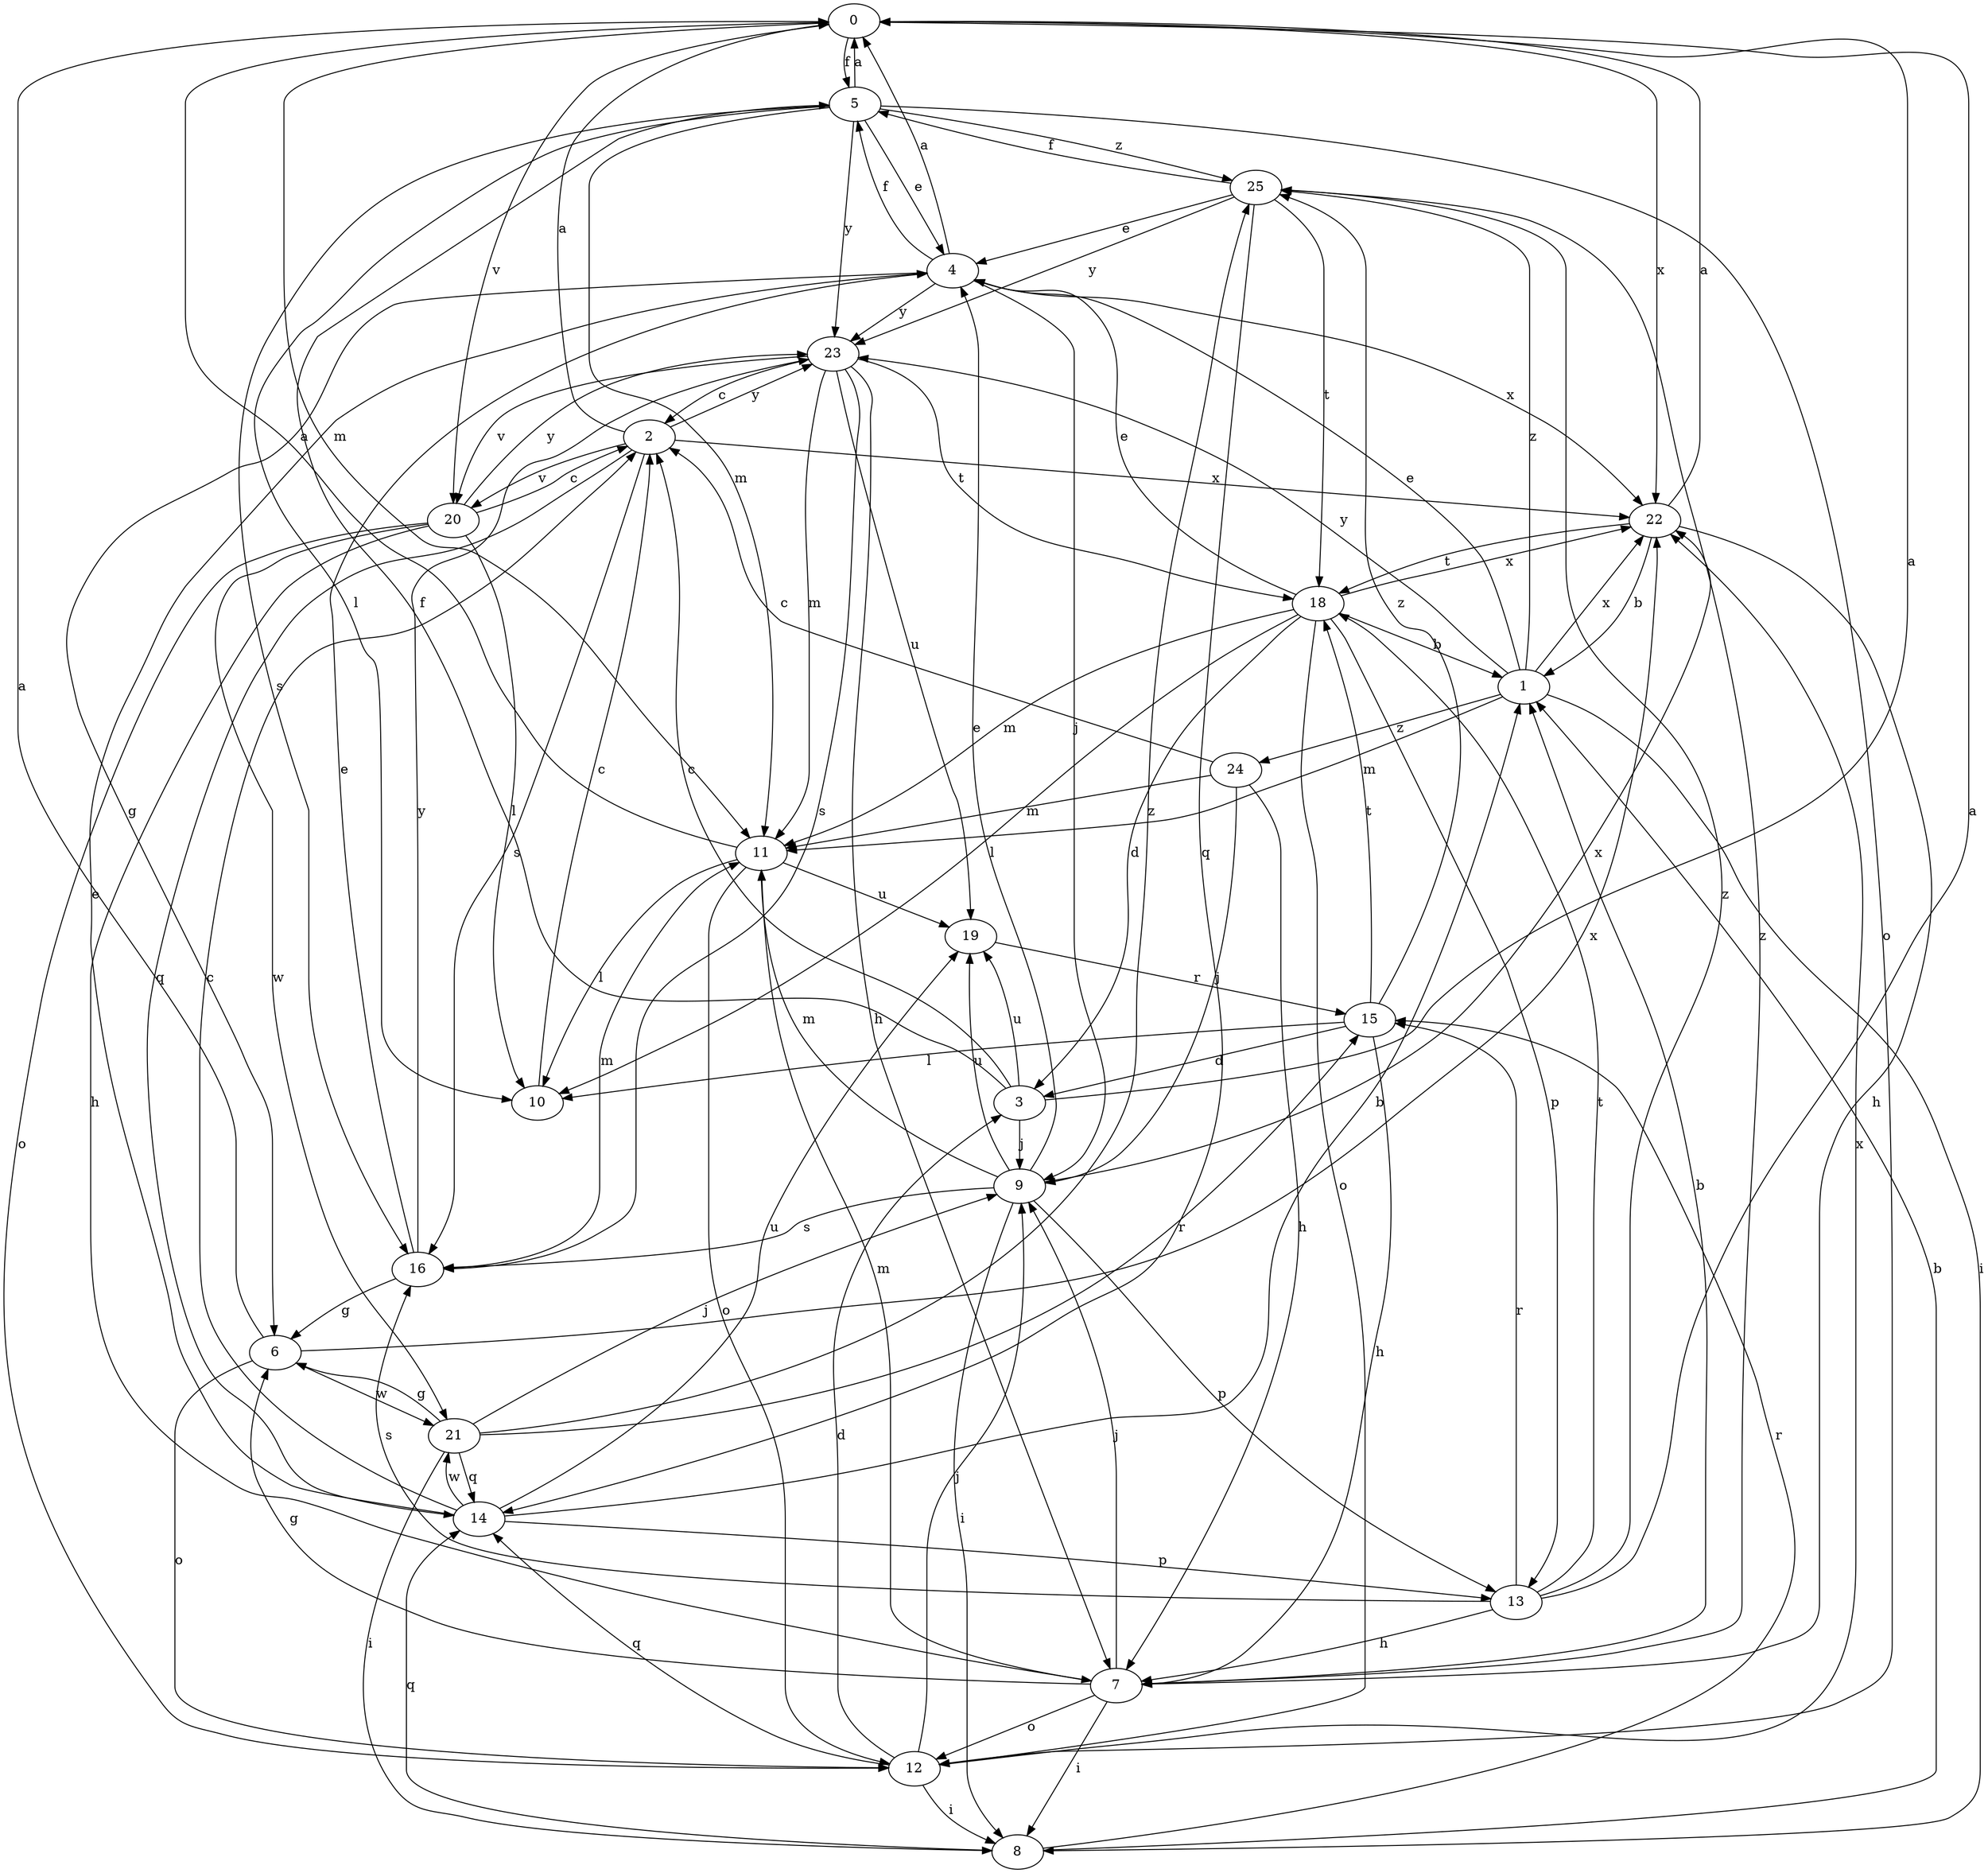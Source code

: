 strict digraph  {
0;
1;
2;
3;
4;
5;
6;
7;
8;
9;
10;
11;
12;
13;
14;
15;
16;
18;
19;
20;
21;
22;
23;
24;
25;
0 -> 5  [label=f];
0 -> 11  [label=m];
0 -> 20  [label=v];
0 -> 22  [label=x];
1 -> 4  [label=e];
1 -> 8  [label=i];
1 -> 11  [label=m];
1 -> 22  [label=x];
1 -> 23  [label=y];
1 -> 24  [label=z];
1 -> 25  [label=z];
2 -> 0  [label=a];
2 -> 14  [label=q];
2 -> 16  [label=s];
2 -> 20  [label=v];
2 -> 22  [label=x];
2 -> 23  [label=y];
3 -> 0  [label=a];
3 -> 2  [label=c];
3 -> 5  [label=f];
3 -> 9  [label=j];
3 -> 19  [label=u];
4 -> 0  [label=a];
4 -> 5  [label=f];
4 -> 6  [label=g];
4 -> 9  [label=j];
4 -> 22  [label=x];
4 -> 23  [label=y];
5 -> 0  [label=a];
5 -> 4  [label=e];
5 -> 10  [label=l];
5 -> 11  [label=m];
5 -> 12  [label=o];
5 -> 16  [label=s];
5 -> 23  [label=y];
5 -> 25  [label=z];
6 -> 0  [label=a];
6 -> 12  [label=o];
6 -> 21  [label=w];
6 -> 22  [label=x];
7 -> 1  [label=b];
7 -> 6  [label=g];
7 -> 8  [label=i];
7 -> 9  [label=j];
7 -> 11  [label=m];
7 -> 12  [label=o];
7 -> 25  [label=z];
8 -> 1  [label=b];
8 -> 14  [label=q];
8 -> 15  [label=r];
9 -> 4  [label=e];
9 -> 8  [label=i];
9 -> 11  [label=m];
9 -> 13  [label=p];
9 -> 16  [label=s];
9 -> 19  [label=u];
9 -> 22  [label=x];
10 -> 2  [label=c];
11 -> 0  [label=a];
11 -> 10  [label=l];
11 -> 12  [label=o];
11 -> 19  [label=u];
12 -> 3  [label=d];
12 -> 8  [label=i];
12 -> 9  [label=j];
12 -> 14  [label=q];
12 -> 22  [label=x];
13 -> 0  [label=a];
13 -> 7  [label=h];
13 -> 15  [label=r];
13 -> 16  [label=s];
13 -> 18  [label=t];
13 -> 25  [label=z];
14 -> 1  [label=b];
14 -> 2  [label=c];
14 -> 4  [label=e];
14 -> 13  [label=p];
14 -> 19  [label=u];
14 -> 21  [label=w];
15 -> 3  [label=d];
15 -> 7  [label=h];
15 -> 10  [label=l];
15 -> 18  [label=t];
15 -> 25  [label=z];
16 -> 4  [label=e];
16 -> 6  [label=g];
16 -> 11  [label=m];
16 -> 23  [label=y];
18 -> 1  [label=b];
18 -> 3  [label=d];
18 -> 4  [label=e];
18 -> 10  [label=l];
18 -> 11  [label=m];
18 -> 12  [label=o];
18 -> 13  [label=p];
18 -> 22  [label=x];
19 -> 15  [label=r];
20 -> 2  [label=c];
20 -> 7  [label=h];
20 -> 10  [label=l];
20 -> 12  [label=o];
20 -> 21  [label=w];
20 -> 23  [label=y];
21 -> 6  [label=g];
21 -> 8  [label=i];
21 -> 9  [label=j];
21 -> 14  [label=q];
21 -> 15  [label=r];
21 -> 25  [label=z];
22 -> 0  [label=a];
22 -> 1  [label=b];
22 -> 7  [label=h];
22 -> 18  [label=t];
23 -> 2  [label=c];
23 -> 7  [label=h];
23 -> 11  [label=m];
23 -> 16  [label=s];
23 -> 18  [label=t];
23 -> 19  [label=u];
23 -> 20  [label=v];
24 -> 2  [label=c];
24 -> 7  [label=h];
24 -> 9  [label=j];
24 -> 11  [label=m];
25 -> 4  [label=e];
25 -> 5  [label=f];
25 -> 14  [label=q];
25 -> 18  [label=t];
25 -> 23  [label=y];
}
